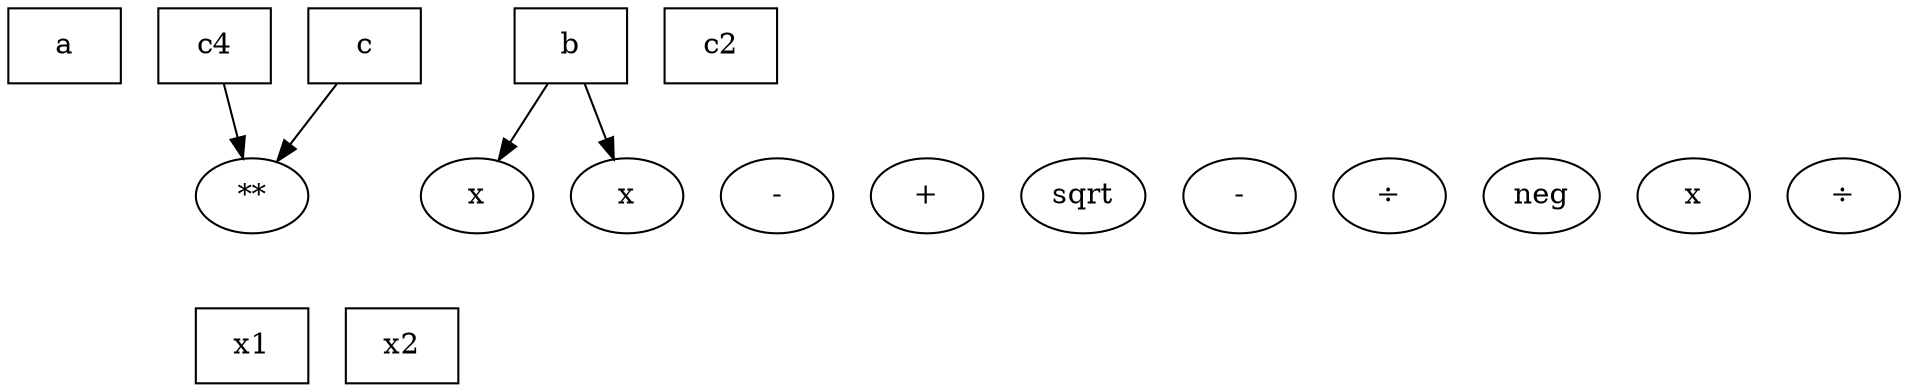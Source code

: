 digraph bb0
{
  a[shape=box];
  c4[shape=box];
  b[shape=box];
  c[shape=box];
  c2[shape=box];
  x1[shape=box];
  x2[shape=box];
  op2[label="-"];
  op1[label="+"];
  op4[label="sqrt"];
  op3[label="-"];
  op6[label="x"];
  op10[label="÷"];
  op5[label="**"];
  op11[label="neg"];
  op8[label="x"];
  op7[label="x"];
  op9[label="÷"];

  {rank=source;"a";"c4";"b";"c";"c2"}
  {rank=sink;"x1";"x2"}
  "b"->op6;
"b"->op7;

  "c4"->op5;

  "c"->op5;

}
